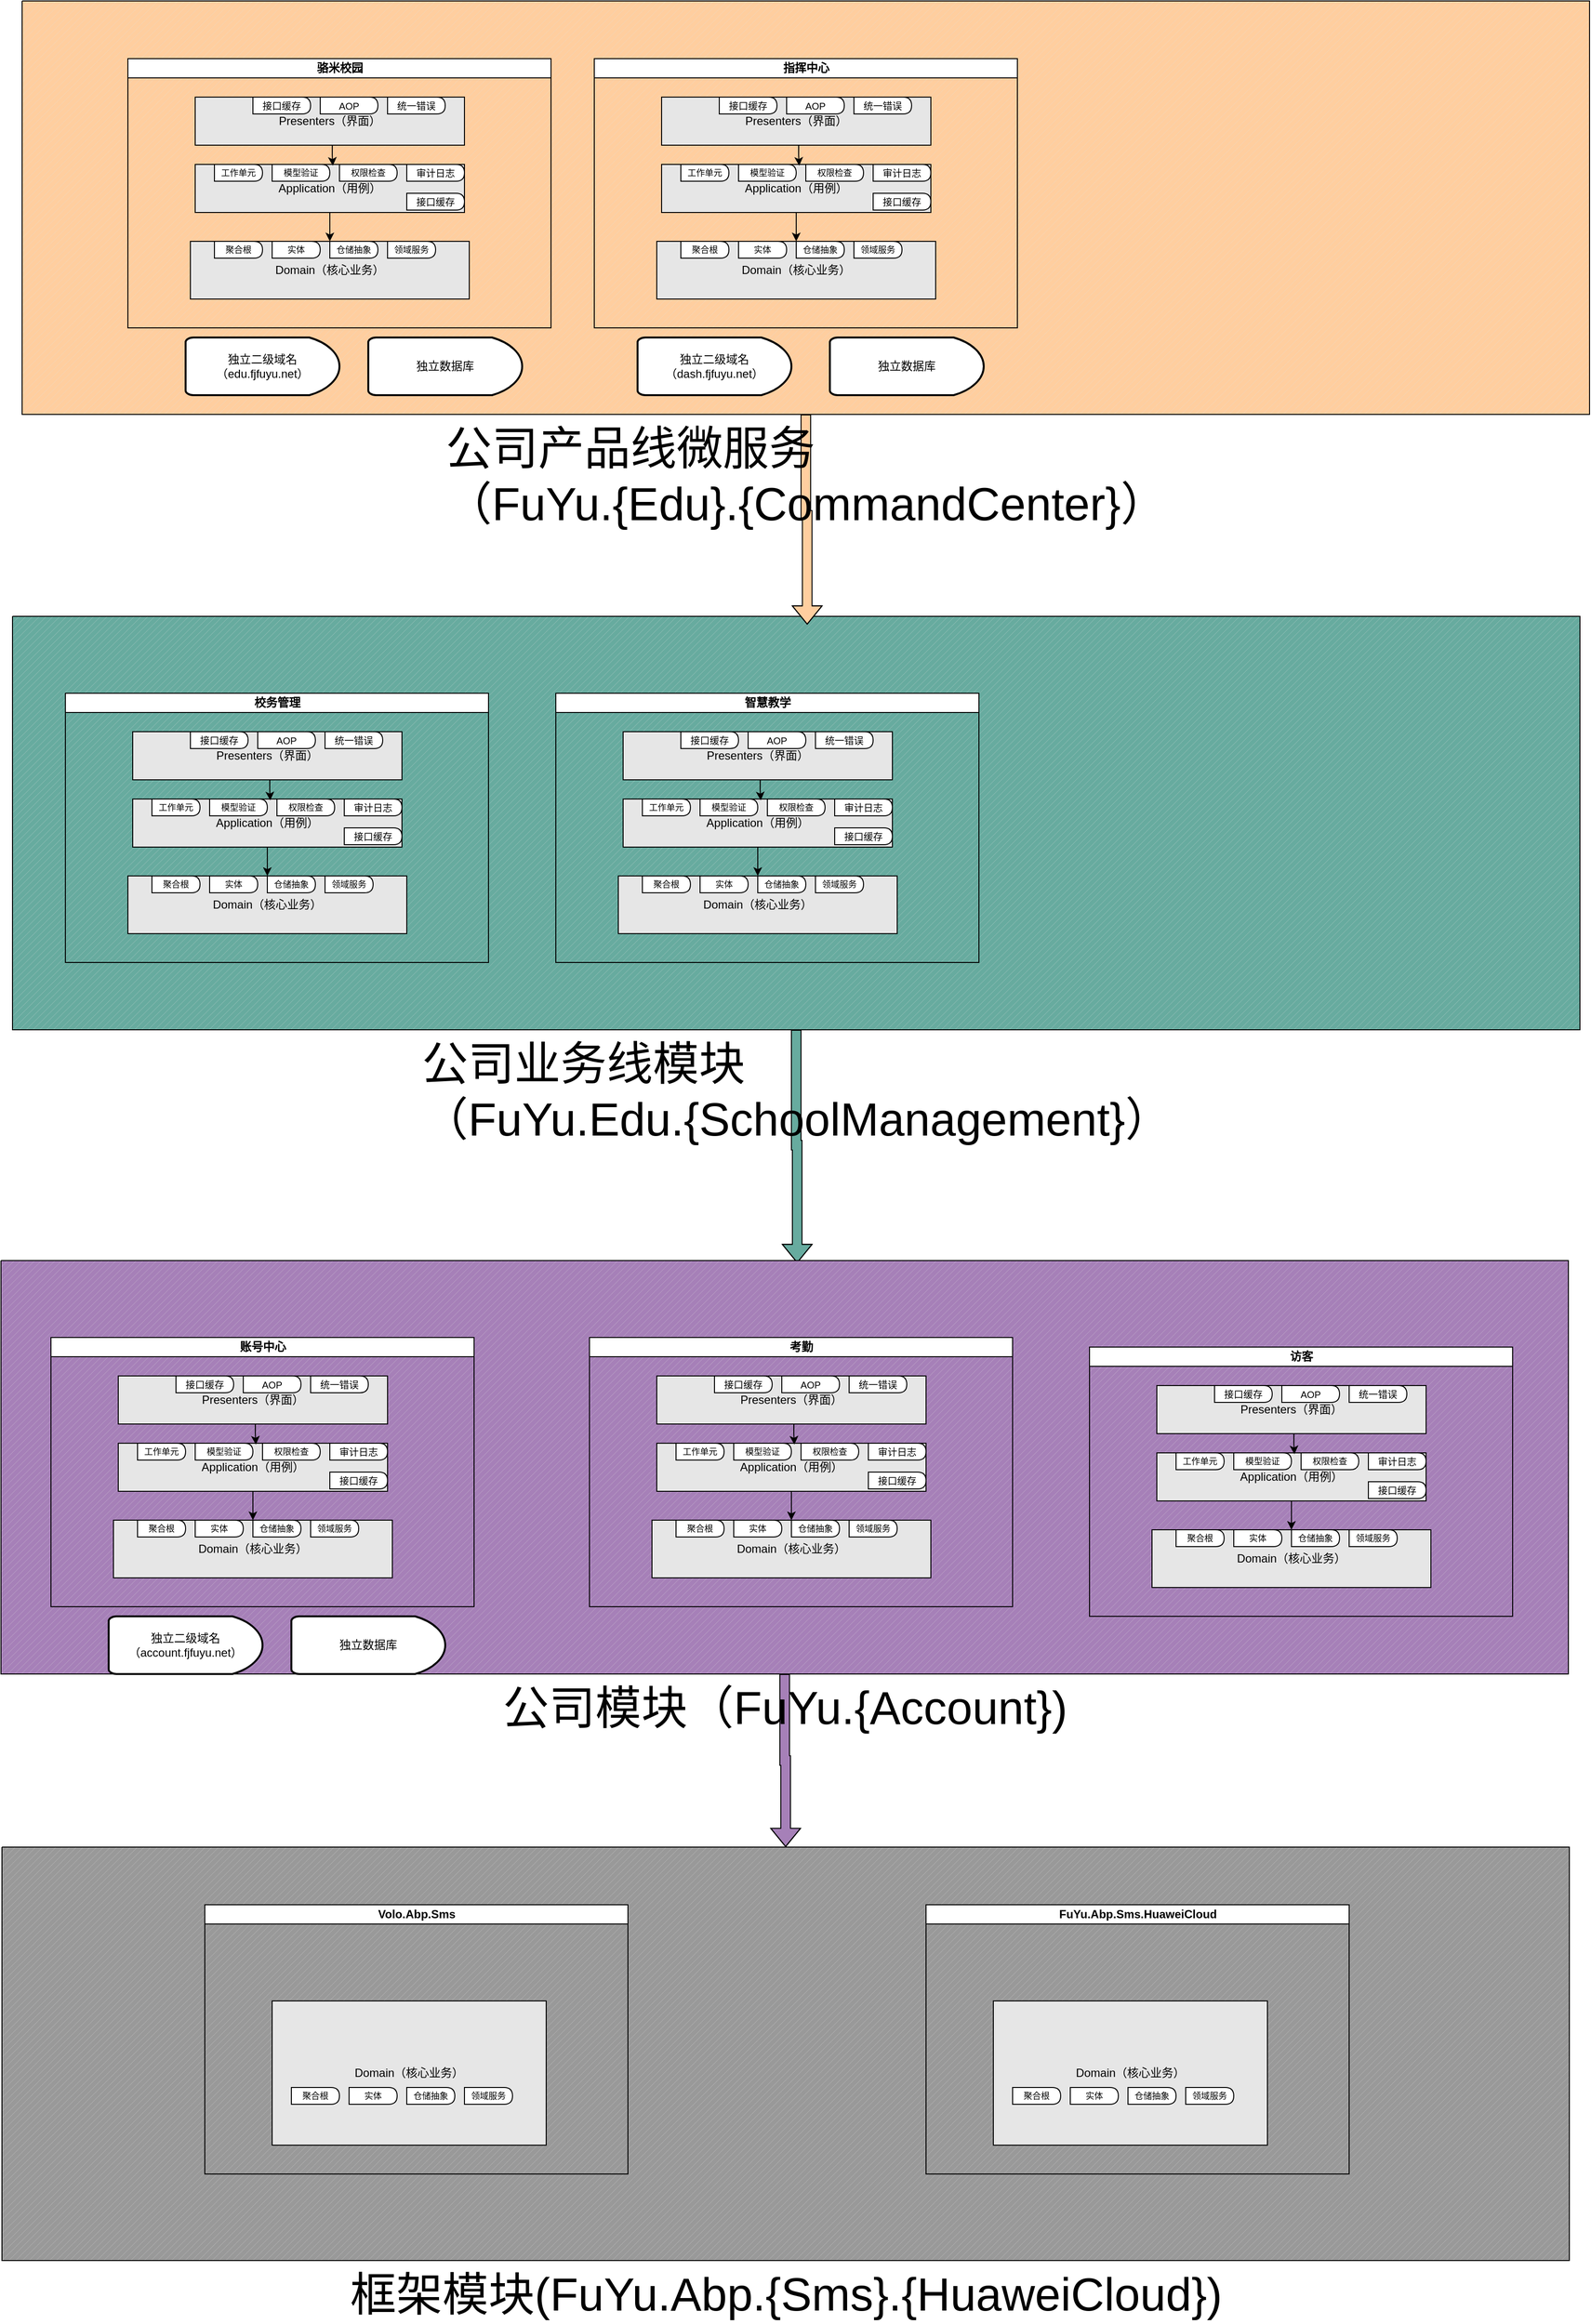 <mxfile version="14.1.8" type="github">
  <diagram id="BtsXeyVJJ4-kWYxq3Xoa" name="Page-1">
    <mxGraphModel dx="2483" dy="1015" grid="1" gridSize="10" guides="1" tooltips="1" connect="1" arrows="1" fold="1" page="1" pageScale="1" pageWidth="12000" pageHeight="16000" math="0" shadow="0">
      <root>
        <mxCell id="0" />
        <mxCell id="1" parent="0" />
        <mxCell id="oRWARCPo0QpvzxCij0XQ-233" style="edgeStyle=orthogonalEdgeStyle;shape=flexArrow;rounded=0;orthogonalLoop=1;jettySize=auto;html=1;exitX=0.5;exitY=1;exitDx=0;exitDy=0;exitPerimeter=0;fillColor=#67AB9F;entryX=0.508;entryY=0.006;entryDx=0;entryDy=0;entryPerimeter=0;" edge="1" parent="1" source="oRWARCPo0QpvzxCij0XQ-127" target="oRWARCPo0QpvzxCij0XQ-126">
          <mxGeometry relative="1" as="geometry">
            <mxPoint x="1645" y="1540" as="targetPoint" />
          </mxGeometry>
        </mxCell>
        <mxCell id="oRWARCPo0QpvzxCij0XQ-127" value="&lt;div style=&quot;text-align: left&quot;&gt;&lt;span style=&quot;font-size: 48px&quot;&gt;公司业务线模块&lt;/span&gt;&lt;/div&gt;&lt;font style=&quot;font-size: 48px&quot;&gt;（FuYu.Edu.{SchoolManagement}）&lt;br&gt;&lt;/font&gt;" style="verticalLabelPosition=bottom;verticalAlign=top;html=1;shape=mxgraph.basic.patternFillRect;fillStyle=diag;step=5;fillStrokeWidth=0.2;fillStrokeColor=#dddddd;fillColor=#67AB9F;align=center;" vertex="1" parent="1">
          <mxGeometry x="830" y="880" width="1630" height="430" as="geometry" />
        </mxCell>
        <mxCell id="oRWARCPo0QpvzxCij0XQ-234" style="edgeStyle=orthogonalEdgeStyle;shape=flexArrow;rounded=0;orthogonalLoop=1;jettySize=auto;html=1;exitX=0.5;exitY=1;exitDx=0;exitDy=0;exitPerimeter=0;entryX=0.5;entryY=0;entryDx=0;entryDy=0;entryPerimeter=0;fillColor=#A680B8;" edge="1" parent="1" source="oRWARCPo0QpvzxCij0XQ-126" target="oRWARCPo0QpvzxCij0XQ-125">
          <mxGeometry relative="1" as="geometry" />
        </mxCell>
        <mxCell id="oRWARCPo0QpvzxCij0XQ-126" value="&lt;font style=&quot;font-size: 48px&quot;&gt;公司模块（FuYu.{Account})&lt;/font&gt;" style="verticalLabelPosition=bottom;verticalAlign=top;html=1;shape=mxgraph.basic.patternFillRect;fillStyle=diag;step=5;fillStrokeWidth=0.2;fillStrokeColor=#dddddd;fillColor=#A680B8;" vertex="1" parent="1">
          <mxGeometry x="818" y="1550" width="1630" height="430" as="geometry" />
        </mxCell>
        <mxCell id="oRWARCPo0QpvzxCij0XQ-125" value="&lt;font style=&quot;font-size: 48px&quot;&gt;框架模块(FuYu.Abp.{Sms}.{HuaweiCloud})&lt;/font&gt;" style="verticalLabelPosition=bottom;verticalAlign=top;html=1;shape=mxgraph.basic.patternFillRect;fillStyle=diag;step=5;fillStrokeWidth=0.2;fillStrokeColor=#dddddd;fillColor=#999999;" vertex="1" parent="1">
          <mxGeometry x="819" y="2160" width="1630" height="430" as="geometry" />
        </mxCell>
        <mxCell id="oRWARCPo0QpvzxCij0XQ-1" value="账号中心" style="swimlane;html=1;startSize=20;horizontal=1;containerType=tree;newEdgeStyle={&quot;edgeStyle&quot;:&quot;elbowEdgeStyle&quot;,&quot;startArrow&quot;:&quot;none&quot;,&quot;endArrow&quot;:&quot;none&quot;};" vertex="1" parent="1">
          <mxGeometry x="870" y="1630" width="440" height="280" as="geometry" />
        </mxCell>
        <UserObject label="Domain（核心业务）" treeRoot="1" id="oRWARCPo0QpvzxCij0XQ-4">
          <mxCell style="whiteSpace=wrap;html=1;align=center;treeFolding=1;treeMoving=1;newEdgeStyle={&quot;edgeStyle&quot;:&quot;elbowEdgeStyle&quot;,&quot;startArrow&quot;:&quot;none&quot;,&quot;endArrow&quot;:&quot;none&quot;};fillColor=#E6E6E6;" vertex="1" parent="oRWARCPo0QpvzxCij0XQ-1">
            <mxGeometry x="65" y="190" width="290" height="60" as="geometry" />
          </mxCell>
        </UserObject>
        <mxCell id="oRWARCPo0QpvzxCij0XQ-9" style="edgeStyle=orthogonalEdgeStyle;rounded=0;orthogonalLoop=1;jettySize=auto;html=1;exitX=0.5;exitY=1;exitDx=0;exitDy=0;" edge="1" parent="oRWARCPo0QpvzxCij0XQ-1" source="oRWARCPo0QpvzxCij0XQ-5" target="oRWARCPo0QpvzxCij0XQ-4">
          <mxGeometry relative="1" as="geometry" />
        </mxCell>
        <mxCell id="oRWARCPo0QpvzxCij0XQ-5" value="Application（用例）" style="whiteSpace=wrap;html=1;align=center;verticalAlign=middle;treeFolding=1;treeMoving=1;newEdgeStyle={&quot;edgeStyle&quot;:&quot;elbowEdgeStyle&quot;,&quot;startArrow&quot;:&quot;none&quot;,&quot;endArrow&quot;:&quot;none&quot;};fillColor=#E6E6E6;" vertex="1" parent="oRWARCPo0QpvzxCij0XQ-1">
          <mxGeometry x="70" y="110" width="280" height="50" as="geometry" />
        </mxCell>
        <UserObject label="Presenters" treeRoot="1" id="oRWARCPo0QpvzxCij0XQ-10">
          <mxCell style="whiteSpace=wrap;html=1;align=center;treeFolding=1;treeMoving=1;newEdgeStyle={&quot;edgeStyle&quot;:&quot;elbowEdgeStyle&quot;,&quot;startArrow&quot;:&quot;none&quot;,&quot;endArrow&quot;:&quot;none&quot;};" vertex="1" parent="oRWARCPo0QpvzxCij0XQ-1">
            <mxGeometry x="75" y="40" width="275" height="40" as="geometry" />
          </mxCell>
        </UserObject>
        <mxCell id="oRWARCPo0QpvzxCij0XQ-15" style="edgeStyle=orthogonalEdgeStyle;rounded=0;orthogonalLoop=1;jettySize=auto;html=1;entryX=0.511;entryY=0.028;entryDx=0;entryDy=0;entryPerimeter=0;" edge="1" parent="oRWARCPo0QpvzxCij0XQ-1" source="oRWARCPo0QpvzxCij0XQ-10" target="oRWARCPo0QpvzxCij0XQ-5">
          <mxGeometry relative="1" as="geometry">
            <mxPoint x="212.5" y="80" as="targetPoint" />
          </mxGeometry>
        </mxCell>
        <mxCell id="oRWARCPo0QpvzxCij0XQ-16" style="edgeStyle=orthogonalEdgeStyle;rounded=0;orthogonalLoop=1;jettySize=auto;html=1;entryX=0.511;entryY=0.028;entryDx=0;entryDy=0;entryPerimeter=0;" edge="1" target="oRWARCPo0QpvzxCij0XQ-17" source="oRWARCPo0QpvzxCij0XQ-10" parent="oRWARCPo0QpvzxCij0XQ-1">
          <mxGeometry relative="1" as="geometry">
            <mxPoint x="212.5" y="80" as="targetPoint" />
            <mxPoint x="522.5" y="220" as="sourcePoint" />
          </mxGeometry>
        </mxCell>
        <mxCell id="oRWARCPo0QpvzxCij0XQ-17" value="Presenters（界面）" style="whiteSpace=wrap;html=1;align=center;verticalAlign=middle;treeFolding=1;treeMoving=1;newEdgeStyle={&quot;edgeStyle&quot;:&quot;elbowEdgeStyle&quot;,&quot;startArrow&quot;:&quot;none&quot;,&quot;endArrow&quot;:&quot;none&quot;};fillColor=#E6E6E6;" vertex="1" parent="oRWARCPo0QpvzxCij0XQ-1">
          <mxGeometry x="70" y="40" width="280" height="50" as="geometry" />
        </mxCell>
        <mxCell id="oRWARCPo0QpvzxCij0XQ-21" value="&lt;font style=&quot;font-size: 9px&quot;&gt;工作单元&lt;/font&gt;" style="shape=delay;whiteSpace=wrap;html=1;fontSize=6;" vertex="1" parent="oRWARCPo0QpvzxCij0XQ-1">
          <mxGeometry x="90" y="110" width="50" height="17.5" as="geometry" />
        </mxCell>
        <mxCell id="oRWARCPo0QpvzxCij0XQ-22" value="&lt;font style=&quot;font-size: 9px&quot;&gt;模型验证&lt;/font&gt;" style="shape=delay;whiteSpace=wrap;html=1;fontSize=6;" vertex="1" parent="oRWARCPo0QpvzxCij0XQ-1">
          <mxGeometry x="150" y="110" width="60" height="17.5" as="geometry" />
        </mxCell>
        <mxCell id="oRWARCPo0QpvzxCij0XQ-23" value="&lt;font style=&quot;font-size: 9px&quot;&gt;权限检查&lt;/font&gt;" style="shape=delay;whiteSpace=wrap;html=1;fontSize=6;" vertex="1" parent="oRWARCPo0QpvzxCij0XQ-1">
          <mxGeometry x="220" y="110" width="60" height="17.5" as="geometry" />
        </mxCell>
        <mxCell id="oRWARCPo0QpvzxCij0XQ-24" value="&lt;font size=&quot;1&quot;&gt;审计日志&lt;/font&gt;" style="shape=delay;whiteSpace=wrap;html=1;fontSize=6;" vertex="1" parent="oRWARCPo0QpvzxCij0XQ-1">
          <mxGeometry x="290" y="110" width="60" height="17.5" as="geometry" />
        </mxCell>
        <mxCell id="oRWARCPo0QpvzxCij0XQ-25" value="&lt;font size=&quot;1&quot;&gt;接口缓存&lt;/font&gt;" style="shape=delay;whiteSpace=wrap;html=1;fontSize=6;" vertex="1" parent="oRWARCPo0QpvzxCij0XQ-1">
          <mxGeometry x="290" y="140" width="60" height="17.5" as="geometry" />
        </mxCell>
        <mxCell id="oRWARCPo0QpvzxCij0XQ-27" value="&lt;font size=&quot;1&quot;&gt;接口缓存&lt;/font&gt;" style="shape=delay;whiteSpace=wrap;html=1;fontSize=6;" vertex="1" parent="oRWARCPo0QpvzxCij0XQ-1">
          <mxGeometry x="130" y="40" width="60" height="17.5" as="geometry" />
        </mxCell>
        <mxCell id="oRWARCPo0QpvzxCij0XQ-28" value="&lt;font style=&quot;font-size: 9px&quot;&gt;聚合根&lt;/font&gt;" style="shape=delay;whiteSpace=wrap;html=1;fontSize=6;" vertex="1" parent="oRWARCPo0QpvzxCij0XQ-1">
          <mxGeometry x="90" y="190" width="50" height="17.5" as="geometry" />
        </mxCell>
        <mxCell id="oRWARCPo0QpvzxCij0XQ-29" value="&lt;font style=&quot;font-size: 9px&quot;&gt;实体&lt;/font&gt;" style="shape=delay;whiteSpace=wrap;html=1;fontSize=6;" vertex="1" parent="oRWARCPo0QpvzxCij0XQ-1">
          <mxGeometry x="150" y="190" width="50" height="17.5" as="geometry" />
        </mxCell>
        <mxCell id="oRWARCPo0QpvzxCij0XQ-30" value="&lt;font style=&quot;font-size: 9px&quot;&gt;仓储抽象&lt;/font&gt;" style="shape=delay;whiteSpace=wrap;html=1;fontSize=6;" vertex="1" parent="oRWARCPo0QpvzxCij0XQ-1">
          <mxGeometry x="210" y="190" width="50" height="17.5" as="geometry" />
        </mxCell>
        <mxCell id="oRWARCPo0QpvzxCij0XQ-32" value="&lt;font size=&quot;1&quot;&gt;AOP&lt;/font&gt;" style="shape=delay;whiteSpace=wrap;html=1;fontSize=6;" vertex="1" parent="oRWARCPo0QpvzxCij0XQ-1">
          <mxGeometry x="200" y="40" width="60" height="17.5" as="geometry" />
        </mxCell>
        <mxCell id="oRWARCPo0QpvzxCij0XQ-33" value="&lt;font size=&quot;1&quot;&gt;统一错误&lt;/font&gt;" style="shape=delay;whiteSpace=wrap;html=1;fontSize=6;" vertex="1" parent="oRWARCPo0QpvzxCij0XQ-1">
          <mxGeometry x="270" y="40" width="60" height="17.5" as="geometry" />
        </mxCell>
        <mxCell id="oRWARCPo0QpvzxCij0XQ-34" value="&lt;font style=&quot;font-size: 9px&quot;&gt;领域服务&lt;/font&gt;" style="shape=delay;whiteSpace=wrap;html=1;fontSize=6;" vertex="1" parent="oRWARCPo0QpvzxCij0XQ-1">
          <mxGeometry x="270" y="190" width="50" height="17.5" as="geometry" />
        </mxCell>
        <mxCell id="oRWARCPo0QpvzxCij0XQ-35" value="校务管理" style="swimlane;html=1;startSize=20;horizontal=1;containerType=tree;newEdgeStyle={&quot;edgeStyle&quot;:&quot;elbowEdgeStyle&quot;,&quot;startArrow&quot;:&quot;none&quot;,&quot;endArrow&quot;:&quot;none&quot;};" vertex="1" parent="1">
          <mxGeometry x="885" y="960" width="440" height="280" as="geometry" />
        </mxCell>
        <UserObject label="Domain（核心业务）" treeRoot="1" id="oRWARCPo0QpvzxCij0XQ-36">
          <mxCell style="whiteSpace=wrap;html=1;align=center;treeFolding=1;treeMoving=1;newEdgeStyle={&quot;edgeStyle&quot;:&quot;elbowEdgeStyle&quot;,&quot;startArrow&quot;:&quot;none&quot;,&quot;endArrow&quot;:&quot;none&quot;};fillColor=#E6E6E6;" vertex="1" parent="oRWARCPo0QpvzxCij0XQ-35">
            <mxGeometry x="65" y="190" width="290" height="60" as="geometry" />
          </mxCell>
        </UserObject>
        <mxCell id="oRWARCPo0QpvzxCij0XQ-37" style="edgeStyle=orthogonalEdgeStyle;rounded=0;orthogonalLoop=1;jettySize=auto;html=1;exitX=0.5;exitY=1;exitDx=0;exitDy=0;" edge="1" parent="oRWARCPo0QpvzxCij0XQ-35" source="oRWARCPo0QpvzxCij0XQ-38" target="oRWARCPo0QpvzxCij0XQ-36">
          <mxGeometry relative="1" as="geometry" />
        </mxCell>
        <mxCell id="oRWARCPo0QpvzxCij0XQ-38" value="Application（用例）" style="whiteSpace=wrap;html=1;align=center;verticalAlign=middle;treeFolding=1;treeMoving=1;newEdgeStyle={&quot;edgeStyle&quot;:&quot;elbowEdgeStyle&quot;,&quot;startArrow&quot;:&quot;none&quot;,&quot;endArrow&quot;:&quot;none&quot;};fillColor=#E6E6E6;" vertex="1" parent="oRWARCPo0QpvzxCij0XQ-35">
          <mxGeometry x="70" y="110" width="280" height="50" as="geometry" />
        </mxCell>
        <UserObject label="Presenters" treeRoot="1" id="oRWARCPo0QpvzxCij0XQ-39">
          <mxCell style="whiteSpace=wrap;html=1;align=center;treeFolding=1;treeMoving=1;newEdgeStyle={&quot;edgeStyle&quot;:&quot;elbowEdgeStyle&quot;,&quot;startArrow&quot;:&quot;none&quot;,&quot;endArrow&quot;:&quot;none&quot;};" vertex="1" parent="oRWARCPo0QpvzxCij0XQ-35">
            <mxGeometry x="75" y="40" width="275" height="40" as="geometry" />
          </mxCell>
        </UserObject>
        <mxCell id="oRWARCPo0QpvzxCij0XQ-40" style="edgeStyle=orthogonalEdgeStyle;rounded=0;orthogonalLoop=1;jettySize=auto;html=1;entryX=0.511;entryY=0.028;entryDx=0;entryDy=0;entryPerimeter=0;" edge="1" parent="oRWARCPo0QpvzxCij0XQ-35" source="oRWARCPo0QpvzxCij0XQ-39" target="oRWARCPo0QpvzxCij0XQ-38">
          <mxGeometry relative="1" as="geometry">
            <mxPoint x="212.5" y="80" as="targetPoint" />
          </mxGeometry>
        </mxCell>
        <mxCell id="oRWARCPo0QpvzxCij0XQ-41" style="edgeStyle=orthogonalEdgeStyle;rounded=0;orthogonalLoop=1;jettySize=auto;html=1;entryX=0.511;entryY=0.028;entryDx=0;entryDy=0;entryPerimeter=0;" edge="1" parent="oRWARCPo0QpvzxCij0XQ-35" source="oRWARCPo0QpvzxCij0XQ-39" target="oRWARCPo0QpvzxCij0XQ-42">
          <mxGeometry relative="1" as="geometry">
            <mxPoint x="212.5" y="80" as="targetPoint" />
            <mxPoint x="522.5" y="220" as="sourcePoint" />
          </mxGeometry>
        </mxCell>
        <mxCell id="oRWARCPo0QpvzxCij0XQ-42" value="Presenters（界面）" style="whiteSpace=wrap;html=1;align=center;verticalAlign=middle;treeFolding=1;treeMoving=1;newEdgeStyle={&quot;edgeStyle&quot;:&quot;elbowEdgeStyle&quot;,&quot;startArrow&quot;:&quot;none&quot;,&quot;endArrow&quot;:&quot;none&quot;};fillColor=#E6E6E6;" vertex="1" parent="oRWARCPo0QpvzxCij0XQ-35">
          <mxGeometry x="70" y="40" width="280" height="50" as="geometry" />
        </mxCell>
        <mxCell id="oRWARCPo0QpvzxCij0XQ-43" value="&lt;font style=&quot;font-size: 9px&quot;&gt;工作单元&lt;/font&gt;" style="shape=delay;whiteSpace=wrap;html=1;fontSize=6;" vertex="1" parent="oRWARCPo0QpvzxCij0XQ-35">
          <mxGeometry x="90" y="110" width="50" height="17.5" as="geometry" />
        </mxCell>
        <mxCell id="oRWARCPo0QpvzxCij0XQ-44" value="&lt;font style=&quot;font-size: 9px&quot;&gt;模型验证&lt;/font&gt;" style="shape=delay;whiteSpace=wrap;html=1;fontSize=6;" vertex="1" parent="oRWARCPo0QpvzxCij0XQ-35">
          <mxGeometry x="150" y="110" width="60" height="17.5" as="geometry" />
        </mxCell>
        <mxCell id="oRWARCPo0QpvzxCij0XQ-45" value="&lt;font style=&quot;font-size: 9px&quot;&gt;权限检查&lt;/font&gt;" style="shape=delay;whiteSpace=wrap;html=1;fontSize=6;" vertex="1" parent="oRWARCPo0QpvzxCij0XQ-35">
          <mxGeometry x="220" y="110" width="60" height="17.5" as="geometry" />
        </mxCell>
        <mxCell id="oRWARCPo0QpvzxCij0XQ-46" value="&lt;font size=&quot;1&quot;&gt;审计日志&lt;/font&gt;" style="shape=delay;whiteSpace=wrap;html=1;fontSize=6;" vertex="1" parent="oRWARCPo0QpvzxCij0XQ-35">
          <mxGeometry x="290" y="110" width="60" height="17.5" as="geometry" />
        </mxCell>
        <mxCell id="oRWARCPo0QpvzxCij0XQ-47" value="&lt;font size=&quot;1&quot;&gt;接口缓存&lt;/font&gt;" style="shape=delay;whiteSpace=wrap;html=1;fontSize=6;" vertex="1" parent="oRWARCPo0QpvzxCij0XQ-35">
          <mxGeometry x="290" y="140" width="60" height="17.5" as="geometry" />
        </mxCell>
        <mxCell id="oRWARCPo0QpvzxCij0XQ-48" value="&lt;font size=&quot;1&quot;&gt;接口缓存&lt;/font&gt;" style="shape=delay;whiteSpace=wrap;html=1;fontSize=6;" vertex="1" parent="oRWARCPo0QpvzxCij0XQ-35">
          <mxGeometry x="130" y="40" width="60" height="17.5" as="geometry" />
        </mxCell>
        <mxCell id="oRWARCPo0QpvzxCij0XQ-49" value="&lt;font style=&quot;font-size: 9px&quot;&gt;聚合根&lt;/font&gt;" style="shape=delay;whiteSpace=wrap;html=1;fontSize=6;" vertex="1" parent="oRWARCPo0QpvzxCij0XQ-35">
          <mxGeometry x="90" y="190" width="50" height="17.5" as="geometry" />
        </mxCell>
        <mxCell id="oRWARCPo0QpvzxCij0XQ-50" value="&lt;font style=&quot;font-size: 9px&quot;&gt;实体&lt;/font&gt;" style="shape=delay;whiteSpace=wrap;html=1;fontSize=6;" vertex="1" parent="oRWARCPo0QpvzxCij0XQ-35">
          <mxGeometry x="150" y="190" width="50" height="17.5" as="geometry" />
        </mxCell>
        <mxCell id="oRWARCPo0QpvzxCij0XQ-51" value="&lt;font style=&quot;font-size: 9px&quot;&gt;仓储抽象&lt;/font&gt;" style="shape=delay;whiteSpace=wrap;html=1;fontSize=6;" vertex="1" parent="oRWARCPo0QpvzxCij0XQ-35">
          <mxGeometry x="210" y="190" width="50" height="17.5" as="geometry" />
        </mxCell>
        <mxCell id="oRWARCPo0QpvzxCij0XQ-52" value="&lt;font size=&quot;1&quot;&gt;AOP&lt;/font&gt;" style="shape=delay;whiteSpace=wrap;html=1;fontSize=6;" vertex="1" parent="oRWARCPo0QpvzxCij0XQ-35">
          <mxGeometry x="200" y="40" width="60" height="17.5" as="geometry" />
        </mxCell>
        <mxCell id="oRWARCPo0QpvzxCij0XQ-53" value="&lt;font size=&quot;1&quot;&gt;统一错误&lt;/font&gt;" style="shape=delay;whiteSpace=wrap;html=1;fontSize=6;" vertex="1" parent="oRWARCPo0QpvzxCij0XQ-35">
          <mxGeometry x="270" y="40" width="60" height="17.5" as="geometry" />
        </mxCell>
        <mxCell id="oRWARCPo0QpvzxCij0XQ-54" value="&lt;font style=&quot;font-size: 9px&quot;&gt;领域服务&lt;/font&gt;" style="shape=delay;whiteSpace=wrap;html=1;fontSize=6;" vertex="1" parent="oRWARCPo0QpvzxCij0XQ-35">
          <mxGeometry x="270" y="190" width="50" height="17.5" as="geometry" />
        </mxCell>
        <mxCell id="oRWARCPo0QpvzxCij0XQ-56" value="Volo.Abp.Sms" style="swimlane;html=1;startSize=20;horizontal=1;containerType=tree;newEdgeStyle={&quot;edgeStyle&quot;:&quot;elbowEdgeStyle&quot;,&quot;startArrow&quot;:&quot;none&quot;,&quot;endArrow&quot;:&quot;none&quot;};" vertex="1" parent="1">
          <mxGeometry x="1030" y="2220" width="440" height="280" as="geometry" />
        </mxCell>
        <UserObject label="Domain（核心业务）" treeRoot="1" id="oRWARCPo0QpvzxCij0XQ-57">
          <mxCell style="whiteSpace=wrap;html=1;align=center;treeFolding=1;treeMoving=1;newEdgeStyle={&quot;edgeStyle&quot;:&quot;elbowEdgeStyle&quot;,&quot;startArrow&quot;:&quot;none&quot;,&quot;endArrow&quot;:&quot;none&quot;};fillColor=#E6E6E6;" vertex="1" parent="oRWARCPo0QpvzxCij0XQ-56">
            <mxGeometry x="70" y="100" width="285" height="150" as="geometry" />
          </mxCell>
        </UserObject>
        <mxCell id="oRWARCPo0QpvzxCij0XQ-70" value="&lt;font style=&quot;font-size: 9px&quot;&gt;聚合根&lt;/font&gt;" style="shape=delay;whiteSpace=wrap;html=1;fontSize=6;" vertex="1" parent="oRWARCPo0QpvzxCij0XQ-56">
          <mxGeometry x="90" y="190" width="50" height="17.5" as="geometry" />
        </mxCell>
        <mxCell id="oRWARCPo0QpvzxCij0XQ-71" value="&lt;font style=&quot;font-size: 9px&quot;&gt;实体&lt;/font&gt;" style="shape=delay;whiteSpace=wrap;html=1;fontSize=6;" vertex="1" parent="oRWARCPo0QpvzxCij0XQ-56">
          <mxGeometry x="150" y="190" width="50" height="17.5" as="geometry" />
        </mxCell>
        <mxCell id="oRWARCPo0QpvzxCij0XQ-72" value="&lt;font style=&quot;font-size: 9px&quot;&gt;仓储抽象&lt;/font&gt;" style="shape=delay;whiteSpace=wrap;html=1;fontSize=6;" vertex="1" parent="oRWARCPo0QpvzxCij0XQ-56">
          <mxGeometry x="210" y="190" width="50" height="17.5" as="geometry" />
        </mxCell>
        <mxCell id="oRWARCPo0QpvzxCij0XQ-75" value="&lt;font style=&quot;font-size: 9px&quot;&gt;领域服务&lt;/font&gt;" style="shape=delay;whiteSpace=wrap;html=1;fontSize=6;" vertex="1" parent="oRWARCPo0QpvzxCij0XQ-56">
          <mxGeometry x="270" y="190" width="50" height="17.5" as="geometry" />
        </mxCell>
        <mxCell id="oRWARCPo0QpvzxCij0XQ-114" value="FuYu.Abp.Sms.HuaweiCloud" style="swimlane;html=1;startSize=20;horizontal=1;containerType=tree;newEdgeStyle={&quot;edgeStyle&quot;:&quot;elbowEdgeStyle&quot;,&quot;startArrow&quot;:&quot;none&quot;,&quot;endArrow&quot;:&quot;none&quot;};" vertex="1" parent="1">
          <mxGeometry x="1780" y="2220" width="440" height="280" as="geometry" />
        </mxCell>
        <UserObject label="Domain（核心业务）" treeRoot="1" id="oRWARCPo0QpvzxCij0XQ-115">
          <mxCell style="whiteSpace=wrap;html=1;align=center;treeFolding=1;treeMoving=1;newEdgeStyle={&quot;edgeStyle&quot;:&quot;elbowEdgeStyle&quot;,&quot;startArrow&quot;:&quot;none&quot;,&quot;endArrow&quot;:&quot;none&quot;};fillColor=#E6E6E6;" vertex="1" parent="oRWARCPo0QpvzxCij0XQ-114">
            <mxGeometry x="70" y="100" width="285" height="150" as="geometry" />
          </mxCell>
        </UserObject>
        <mxCell id="oRWARCPo0QpvzxCij0XQ-116" value="&lt;font style=&quot;font-size: 9px&quot;&gt;聚合根&lt;/font&gt;" style="shape=delay;whiteSpace=wrap;html=1;fontSize=6;" vertex="1" parent="oRWARCPo0QpvzxCij0XQ-114">
          <mxGeometry x="90" y="190" width="50" height="17.5" as="geometry" />
        </mxCell>
        <mxCell id="oRWARCPo0QpvzxCij0XQ-117" value="&lt;font style=&quot;font-size: 9px&quot;&gt;实体&lt;/font&gt;" style="shape=delay;whiteSpace=wrap;html=1;fontSize=6;" vertex="1" parent="oRWARCPo0QpvzxCij0XQ-114">
          <mxGeometry x="150" y="190" width="50" height="17.5" as="geometry" />
        </mxCell>
        <mxCell id="oRWARCPo0QpvzxCij0XQ-118" value="&lt;font style=&quot;font-size: 9px&quot;&gt;仓储抽象&lt;/font&gt;" style="shape=delay;whiteSpace=wrap;html=1;fontSize=6;" vertex="1" parent="oRWARCPo0QpvzxCij0XQ-114">
          <mxGeometry x="210" y="190" width="50" height="17.5" as="geometry" />
        </mxCell>
        <mxCell id="oRWARCPo0QpvzxCij0XQ-119" value="&lt;font style=&quot;font-size: 9px&quot;&gt;领域服务&lt;/font&gt;" style="shape=delay;whiteSpace=wrap;html=1;fontSize=6;" vertex="1" parent="oRWARCPo0QpvzxCij0XQ-114">
          <mxGeometry x="270" y="190" width="50" height="17.5" as="geometry" />
        </mxCell>
        <mxCell id="oRWARCPo0QpvzxCij0XQ-131" value="智慧教学" style="swimlane;html=1;startSize=20;horizontal=1;containerType=tree;newEdgeStyle={&quot;edgeStyle&quot;:&quot;elbowEdgeStyle&quot;,&quot;startArrow&quot;:&quot;none&quot;,&quot;endArrow&quot;:&quot;none&quot;};" vertex="1" parent="1">
          <mxGeometry x="1395" y="960" width="440" height="280" as="geometry" />
        </mxCell>
        <UserObject label="Domain（核心业务）" treeRoot="1" id="oRWARCPo0QpvzxCij0XQ-132">
          <mxCell style="whiteSpace=wrap;html=1;align=center;treeFolding=1;treeMoving=1;newEdgeStyle={&quot;edgeStyle&quot;:&quot;elbowEdgeStyle&quot;,&quot;startArrow&quot;:&quot;none&quot;,&quot;endArrow&quot;:&quot;none&quot;};fillColor=#E6E6E6;" vertex="1" parent="oRWARCPo0QpvzxCij0XQ-131">
            <mxGeometry x="65" y="190" width="290" height="60" as="geometry" />
          </mxCell>
        </UserObject>
        <mxCell id="oRWARCPo0QpvzxCij0XQ-133" style="edgeStyle=orthogonalEdgeStyle;rounded=0;orthogonalLoop=1;jettySize=auto;html=1;exitX=0.5;exitY=1;exitDx=0;exitDy=0;" edge="1" parent="oRWARCPo0QpvzxCij0XQ-131" source="oRWARCPo0QpvzxCij0XQ-134" target="oRWARCPo0QpvzxCij0XQ-132">
          <mxGeometry relative="1" as="geometry" />
        </mxCell>
        <mxCell id="oRWARCPo0QpvzxCij0XQ-134" value="Application（用例）" style="whiteSpace=wrap;html=1;align=center;verticalAlign=middle;treeFolding=1;treeMoving=1;newEdgeStyle={&quot;edgeStyle&quot;:&quot;elbowEdgeStyle&quot;,&quot;startArrow&quot;:&quot;none&quot;,&quot;endArrow&quot;:&quot;none&quot;};fillColor=#E6E6E6;" vertex="1" parent="oRWARCPo0QpvzxCij0XQ-131">
          <mxGeometry x="70" y="110" width="280" height="50" as="geometry" />
        </mxCell>
        <UserObject label="Presenters" treeRoot="1" id="oRWARCPo0QpvzxCij0XQ-135">
          <mxCell style="whiteSpace=wrap;html=1;align=center;treeFolding=1;treeMoving=1;newEdgeStyle={&quot;edgeStyle&quot;:&quot;elbowEdgeStyle&quot;,&quot;startArrow&quot;:&quot;none&quot;,&quot;endArrow&quot;:&quot;none&quot;};" vertex="1" parent="oRWARCPo0QpvzxCij0XQ-131">
            <mxGeometry x="75" y="40" width="275" height="40" as="geometry" />
          </mxCell>
        </UserObject>
        <mxCell id="oRWARCPo0QpvzxCij0XQ-136" style="edgeStyle=orthogonalEdgeStyle;rounded=0;orthogonalLoop=1;jettySize=auto;html=1;entryX=0.511;entryY=0.028;entryDx=0;entryDy=0;entryPerimeter=0;" edge="1" parent="oRWARCPo0QpvzxCij0XQ-131" source="oRWARCPo0QpvzxCij0XQ-135" target="oRWARCPo0QpvzxCij0XQ-134">
          <mxGeometry relative="1" as="geometry">
            <mxPoint x="212.5" y="80" as="targetPoint" />
          </mxGeometry>
        </mxCell>
        <mxCell id="oRWARCPo0QpvzxCij0XQ-137" style="edgeStyle=orthogonalEdgeStyle;rounded=0;orthogonalLoop=1;jettySize=auto;html=1;entryX=0.511;entryY=0.028;entryDx=0;entryDy=0;entryPerimeter=0;" edge="1" parent="oRWARCPo0QpvzxCij0XQ-131" source="oRWARCPo0QpvzxCij0XQ-135" target="oRWARCPo0QpvzxCij0XQ-138">
          <mxGeometry relative="1" as="geometry">
            <mxPoint x="212.5" y="80" as="targetPoint" />
            <mxPoint x="522.5" y="220" as="sourcePoint" />
          </mxGeometry>
        </mxCell>
        <mxCell id="oRWARCPo0QpvzxCij0XQ-138" value="Presenters（界面）" style="whiteSpace=wrap;html=1;align=center;verticalAlign=middle;treeFolding=1;treeMoving=1;newEdgeStyle={&quot;edgeStyle&quot;:&quot;elbowEdgeStyle&quot;,&quot;startArrow&quot;:&quot;none&quot;,&quot;endArrow&quot;:&quot;none&quot;};fillColor=#E6E6E6;" vertex="1" parent="oRWARCPo0QpvzxCij0XQ-131">
          <mxGeometry x="70" y="40" width="280" height="50" as="geometry" />
        </mxCell>
        <mxCell id="oRWARCPo0QpvzxCij0XQ-139" value="&lt;font style=&quot;font-size: 9px&quot;&gt;工作单元&lt;/font&gt;" style="shape=delay;whiteSpace=wrap;html=1;fontSize=6;" vertex="1" parent="oRWARCPo0QpvzxCij0XQ-131">
          <mxGeometry x="90" y="110" width="50" height="17.5" as="geometry" />
        </mxCell>
        <mxCell id="oRWARCPo0QpvzxCij0XQ-140" value="&lt;font style=&quot;font-size: 9px&quot;&gt;模型验证&lt;/font&gt;" style="shape=delay;whiteSpace=wrap;html=1;fontSize=6;" vertex="1" parent="oRWARCPo0QpvzxCij0XQ-131">
          <mxGeometry x="150" y="110" width="60" height="17.5" as="geometry" />
        </mxCell>
        <mxCell id="oRWARCPo0QpvzxCij0XQ-141" value="&lt;font style=&quot;font-size: 9px&quot;&gt;权限检查&lt;/font&gt;" style="shape=delay;whiteSpace=wrap;html=1;fontSize=6;" vertex="1" parent="oRWARCPo0QpvzxCij0XQ-131">
          <mxGeometry x="220" y="110" width="60" height="17.5" as="geometry" />
        </mxCell>
        <mxCell id="oRWARCPo0QpvzxCij0XQ-142" value="&lt;font size=&quot;1&quot;&gt;审计日志&lt;/font&gt;" style="shape=delay;whiteSpace=wrap;html=1;fontSize=6;" vertex="1" parent="oRWARCPo0QpvzxCij0XQ-131">
          <mxGeometry x="290" y="110" width="60" height="17.5" as="geometry" />
        </mxCell>
        <mxCell id="oRWARCPo0QpvzxCij0XQ-143" value="&lt;font size=&quot;1&quot;&gt;接口缓存&lt;/font&gt;" style="shape=delay;whiteSpace=wrap;html=1;fontSize=6;" vertex="1" parent="oRWARCPo0QpvzxCij0XQ-131">
          <mxGeometry x="290" y="140" width="60" height="17.5" as="geometry" />
        </mxCell>
        <mxCell id="oRWARCPo0QpvzxCij0XQ-144" value="&lt;font size=&quot;1&quot;&gt;接口缓存&lt;/font&gt;" style="shape=delay;whiteSpace=wrap;html=1;fontSize=6;" vertex="1" parent="oRWARCPo0QpvzxCij0XQ-131">
          <mxGeometry x="130" y="40" width="60" height="17.5" as="geometry" />
        </mxCell>
        <mxCell id="oRWARCPo0QpvzxCij0XQ-145" value="&lt;font style=&quot;font-size: 9px&quot;&gt;聚合根&lt;/font&gt;" style="shape=delay;whiteSpace=wrap;html=1;fontSize=6;" vertex="1" parent="oRWARCPo0QpvzxCij0XQ-131">
          <mxGeometry x="90" y="190" width="50" height="17.5" as="geometry" />
        </mxCell>
        <mxCell id="oRWARCPo0QpvzxCij0XQ-146" value="&lt;font style=&quot;font-size: 9px&quot;&gt;实体&lt;/font&gt;" style="shape=delay;whiteSpace=wrap;html=1;fontSize=6;" vertex="1" parent="oRWARCPo0QpvzxCij0XQ-131">
          <mxGeometry x="150" y="190" width="50" height="17.5" as="geometry" />
        </mxCell>
        <mxCell id="oRWARCPo0QpvzxCij0XQ-147" value="&lt;font style=&quot;font-size: 9px&quot;&gt;仓储抽象&lt;/font&gt;" style="shape=delay;whiteSpace=wrap;html=1;fontSize=6;" vertex="1" parent="oRWARCPo0QpvzxCij0XQ-131">
          <mxGeometry x="210" y="190" width="50" height="17.5" as="geometry" />
        </mxCell>
        <mxCell id="oRWARCPo0QpvzxCij0XQ-148" value="&lt;font size=&quot;1&quot;&gt;AOP&lt;/font&gt;" style="shape=delay;whiteSpace=wrap;html=1;fontSize=6;" vertex="1" parent="oRWARCPo0QpvzxCij0XQ-131">
          <mxGeometry x="200" y="40" width="60" height="17.5" as="geometry" />
        </mxCell>
        <mxCell id="oRWARCPo0QpvzxCij0XQ-149" value="&lt;font size=&quot;1&quot;&gt;统一错误&lt;/font&gt;" style="shape=delay;whiteSpace=wrap;html=1;fontSize=6;" vertex="1" parent="oRWARCPo0QpvzxCij0XQ-131">
          <mxGeometry x="270" y="40" width="60" height="17.5" as="geometry" />
        </mxCell>
        <mxCell id="oRWARCPo0QpvzxCij0XQ-150" value="&lt;font style=&quot;font-size: 9px&quot;&gt;领域服务&lt;/font&gt;" style="shape=delay;whiteSpace=wrap;html=1;fontSize=6;" vertex="1" parent="oRWARCPo0QpvzxCij0XQ-131">
          <mxGeometry x="270" y="190" width="50" height="17.5" as="geometry" />
        </mxCell>
        <mxCell id="oRWARCPo0QpvzxCij0XQ-232" style="edgeStyle=orthogonalEdgeStyle;rounded=0;orthogonalLoop=1;jettySize=auto;html=1;entryX=0.507;entryY=0.02;entryDx=0;entryDy=0;entryPerimeter=0;shape=flexArrow;fillColor=#FFCE9F;" edge="1" parent="1" source="oRWARCPo0QpvzxCij0XQ-151" target="oRWARCPo0QpvzxCij0XQ-127">
          <mxGeometry relative="1" as="geometry" />
        </mxCell>
        <mxCell id="oRWARCPo0QpvzxCij0XQ-151" value="&lt;div style=&quot;text-align: left&quot;&gt;&lt;span style=&quot;font-size: 48px&quot;&gt;公司产品线微服务&lt;/span&gt;&lt;/div&gt;&lt;font style=&quot;font-size: 48px&quot;&gt;（FuYu.{Edu}.{CommandCenter}）&lt;br&gt;&lt;/font&gt;" style="verticalLabelPosition=bottom;verticalAlign=top;html=1;shape=mxgraph.basic.patternFillRect;fillStyle=diag;step=5;fillStrokeWidth=0.2;fillStrokeColor=#dddddd;fillColor=#FFCE9F;align=center;" vertex="1" parent="1">
          <mxGeometry x="840" y="240" width="1630" height="430" as="geometry" />
        </mxCell>
        <mxCell id="oRWARCPo0QpvzxCij0XQ-152" value="考勤" style="swimlane;html=1;startSize=20;horizontal=1;containerType=tree;newEdgeStyle={&quot;edgeStyle&quot;:&quot;elbowEdgeStyle&quot;,&quot;startArrow&quot;:&quot;none&quot;,&quot;endArrow&quot;:&quot;none&quot;};" vertex="1" parent="1">
          <mxGeometry x="1430" y="1630" width="440" height="280" as="geometry" />
        </mxCell>
        <UserObject label="Domain（核心业务）" treeRoot="1" id="oRWARCPo0QpvzxCij0XQ-153">
          <mxCell style="whiteSpace=wrap;html=1;align=center;treeFolding=1;treeMoving=1;newEdgeStyle={&quot;edgeStyle&quot;:&quot;elbowEdgeStyle&quot;,&quot;startArrow&quot;:&quot;none&quot;,&quot;endArrow&quot;:&quot;none&quot;};fillColor=#E6E6E6;" vertex="1" parent="oRWARCPo0QpvzxCij0XQ-152">
            <mxGeometry x="65" y="190" width="290" height="60" as="geometry" />
          </mxCell>
        </UserObject>
        <mxCell id="oRWARCPo0QpvzxCij0XQ-154" style="edgeStyle=orthogonalEdgeStyle;rounded=0;orthogonalLoop=1;jettySize=auto;html=1;exitX=0.5;exitY=1;exitDx=0;exitDy=0;" edge="1" parent="oRWARCPo0QpvzxCij0XQ-152" source="oRWARCPo0QpvzxCij0XQ-155" target="oRWARCPo0QpvzxCij0XQ-153">
          <mxGeometry relative="1" as="geometry" />
        </mxCell>
        <mxCell id="oRWARCPo0QpvzxCij0XQ-155" value="Application（用例）" style="whiteSpace=wrap;html=1;align=center;verticalAlign=middle;treeFolding=1;treeMoving=1;newEdgeStyle={&quot;edgeStyle&quot;:&quot;elbowEdgeStyle&quot;,&quot;startArrow&quot;:&quot;none&quot;,&quot;endArrow&quot;:&quot;none&quot;};fillColor=#E6E6E6;" vertex="1" parent="oRWARCPo0QpvzxCij0XQ-152">
          <mxGeometry x="70" y="110" width="280" height="50" as="geometry" />
        </mxCell>
        <UserObject label="Presenters" treeRoot="1" id="oRWARCPo0QpvzxCij0XQ-156">
          <mxCell style="whiteSpace=wrap;html=1;align=center;treeFolding=1;treeMoving=1;newEdgeStyle={&quot;edgeStyle&quot;:&quot;elbowEdgeStyle&quot;,&quot;startArrow&quot;:&quot;none&quot;,&quot;endArrow&quot;:&quot;none&quot;};" vertex="1" parent="oRWARCPo0QpvzxCij0XQ-152">
            <mxGeometry x="75" y="40" width="275" height="40" as="geometry" />
          </mxCell>
        </UserObject>
        <mxCell id="oRWARCPo0QpvzxCij0XQ-157" style="edgeStyle=orthogonalEdgeStyle;rounded=0;orthogonalLoop=1;jettySize=auto;html=1;entryX=0.511;entryY=0.028;entryDx=0;entryDy=0;entryPerimeter=0;" edge="1" parent="oRWARCPo0QpvzxCij0XQ-152" source="oRWARCPo0QpvzxCij0XQ-156" target="oRWARCPo0QpvzxCij0XQ-155">
          <mxGeometry relative="1" as="geometry">
            <mxPoint x="212.5" y="80" as="targetPoint" />
          </mxGeometry>
        </mxCell>
        <mxCell id="oRWARCPo0QpvzxCij0XQ-158" style="edgeStyle=orthogonalEdgeStyle;rounded=0;orthogonalLoop=1;jettySize=auto;html=1;entryX=0.511;entryY=0.028;entryDx=0;entryDy=0;entryPerimeter=0;" edge="1" parent="oRWARCPo0QpvzxCij0XQ-152" source="oRWARCPo0QpvzxCij0XQ-156" target="oRWARCPo0QpvzxCij0XQ-159">
          <mxGeometry relative="1" as="geometry">
            <mxPoint x="212.5" y="80" as="targetPoint" />
            <mxPoint x="522.5" y="220" as="sourcePoint" />
          </mxGeometry>
        </mxCell>
        <mxCell id="oRWARCPo0QpvzxCij0XQ-159" value="Presenters（界面）" style="whiteSpace=wrap;html=1;align=center;verticalAlign=middle;treeFolding=1;treeMoving=1;newEdgeStyle={&quot;edgeStyle&quot;:&quot;elbowEdgeStyle&quot;,&quot;startArrow&quot;:&quot;none&quot;,&quot;endArrow&quot;:&quot;none&quot;};fillColor=#E6E6E6;" vertex="1" parent="oRWARCPo0QpvzxCij0XQ-152">
          <mxGeometry x="70" y="40" width="280" height="50" as="geometry" />
        </mxCell>
        <mxCell id="oRWARCPo0QpvzxCij0XQ-160" value="&lt;font style=&quot;font-size: 9px&quot;&gt;工作单元&lt;/font&gt;" style="shape=delay;whiteSpace=wrap;html=1;fontSize=6;" vertex="1" parent="oRWARCPo0QpvzxCij0XQ-152">
          <mxGeometry x="90" y="110" width="50" height="17.5" as="geometry" />
        </mxCell>
        <mxCell id="oRWARCPo0QpvzxCij0XQ-161" value="&lt;font style=&quot;font-size: 9px&quot;&gt;模型验证&lt;/font&gt;" style="shape=delay;whiteSpace=wrap;html=1;fontSize=6;" vertex="1" parent="oRWARCPo0QpvzxCij0XQ-152">
          <mxGeometry x="150" y="110" width="60" height="17.5" as="geometry" />
        </mxCell>
        <mxCell id="oRWARCPo0QpvzxCij0XQ-162" value="&lt;font style=&quot;font-size: 9px&quot;&gt;权限检查&lt;/font&gt;" style="shape=delay;whiteSpace=wrap;html=1;fontSize=6;" vertex="1" parent="oRWARCPo0QpvzxCij0XQ-152">
          <mxGeometry x="220" y="110" width="60" height="17.5" as="geometry" />
        </mxCell>
        <mxCell id="oRWARCPo0QpvzxCij0XQ-163" value="&lt;font size=&quot;1&quot;&gt;审计日志&lt;/font&gt;" style="shape=delay;whiteSpace=wrap;html=1;fontSize=6;" vertex="1" parent="oRWARCPo0QpvzxCij0XQ-152">
          <mxGeometry x="290" y="110" width="60" height="17.5" as="geometry" />
        </mxCell>
        <mxCell id="oRWARCPo0QpvzxCij0XQ-164" value="&lt;font size=&quot;1&quot;&gt;接口缓存&lt;/font&gt;" style="shape=delay;whiteSpace=wrap;html=1;fontSize=6;" vertex="1" parent="oRWARCPo0QpvzxCij0XQ-152">
          <mxGeometry x="290" y="140" width="60" height="17.5" as="geometry" />
        </mxCell>
        <mxCell id="oRWARCPo0QpvzxCij0XQ-165" value="&lt;font size=&quot;1&quot;&gt;接口缓存&lt;/font&gt;" style="shape=delay;whiteSpace=wrap;html=1;fontSize=6;" vertex="1" parent="oRWARCPo0QpvzxCij0XQ-152">
          <mxGeometry x="130" y="40" width="60" height="17.5" as="geometry" />
        </mxCell>
        <mxCell id="oRWARCPo0QpvzxCij0XQ-166" value="&lt;font style=&quot;font-size: 9px&quot;&gt;聚合根&lt;/font&gt;" style="shape=delay;whiteSpace=wrap;html=1;fontSize=6;" vertex="1" parent="oRWARCPo0QpvzxCij0XQ-152">
          <mxGeometry x="90" y="190" width="50" height="17.5" as="geometry" />
        </mxCell>
        <mxCell id="oRWARCPo0QpvzxCij0XQ-167" value="&lt;font style=&quot;font-size: 9px&quot;&gt;实体&lt;/font&gt;" style="shape=delay;whiteSpace=wrap;html=1;fontSize=6;" vertex="1" parent="oRWARCPo0QpvzxCij0XQ-152">
          <mxGeometry x="150" y="190" width="50" height="17.5" as="geometry" />
        </mxCell>
        <mxCell id="oRWARCPo0QpvzxCij0XQ-168" value="&lt;font style=&quot;font-size: 9px&quot;&gt;仓储抽象&lt;/font&gt;" style="shape=delay;whiteSpace=wrap;html=1;fontSize=6;" vertex="1" parent="oRWARCPo0QpvzxCij0XQ-152">
          <mxGeometry x="210" y="190" width="50" height="17.5" as="geometry" />
        </mxCell>
        <mxCell id="oRWARCPo0QpvzxCij0XQ-169" value="&lt;font size=&quot;1&quot;&gt;AOP&lt;/font&gt;" style="shape=delay;whiteSpace=wrap;html=1;fontSize=6;" vertex="1" parent="oRWARCPo0QpvzxCij0XQ-152">
          <mxGeometry x="200" y="40" width="60" height="17.5" as="geometry" />
        </mxCell>
        <mxCell id="oRWARCPo0QpvzxCij0XQ-170" value="&lt;font size=&quot;1&quot;&gt;统一错误&lt;/font&gt;" style="shape=delay;whiteSpace=wrap;html=1;fontSize=6;" vertex="1" parent="oRWARCPo0QpvzxCij0XQ-152">
          <mxGeometry x="270" y="40" width="60" height="17.5" as="geometry" />
        </mxCell>
        <mxCell id="oRWARCPo0QpvzxCij0XQ-171" value="&lt;font style=&quot;font-size: 9px&quot;&gt;领域服务&lt;/font&gt;" style="shape=delay;whiteSpace=wrap;html=1;fontSize=6;" vertex="1" parent="oRWARCPo0QpvzxCij0XQ-152">
          <mxGeometry x="270" y="190" width="50" height="17.5" as="geometry" />
        </mxCell>
        <mxCell id="oRWARCPo0QpvzxCij0XQ-172" value="访客" style="swimlane;html=1;startSize=20;horizontal=1;containerType=tree;newEdgeStyle={&quot;edgeStyle&quot;:&quot;elbowEdgeStyle&quot;,&quot;startArrow&quot;:&quot;none&quot;,&quot;endArrow&quot;:&quot;none&quot;};" vertex="1" parent="1">
          <mxGeometry x="1950" y="1640" width="440" height="280" as="geometry" />
        </mxCell>
        <UserObject label="Domain（核心业务）" treeRoot="1" id="oRWARCPo0QpvzxCij0XQ-173">
          <mxCell style="whiteSpace=wrap;html=1;align=center;treeFolding=1;treeMoving=1;newEdgeStyle={&quot;edgeStyle&quot;:&quot;elbowEdgeStyle&quot;,&quot;startArrow&quot;:&quot;none&quot;,&quot;endArrow&quot;:&quot;none&quot;};fillColor=#E6E6E6;" vertex="1" parent="oRWARCPo0QpvzxCij0XQ-172">
            <mxGeometry x="65" y="190" width="290" height="60" as="geometry" />
          </mxCell>
        </UserObject>
        <mxCell id="oRWARCPo0QpvzxCij0XQ-174" style="edgeStyle=orthogonalEdgeStyle;rounded=0;orthogonalLoop=1;jettySize=auto;html=1;exitX=0.5;exitY=1;exitDx=0;exitDy=0;" edge="1" parent="oRWARCPo0QpvzxCij0XQ-172" source="oRWARCPo0QpvzxCij0XQ-175" target="oRWARCPo0QpvzxCij0XQ-173">
          <mxGeometry relative="1" as="geometry" />
        </mxCell>
        <mxCell id="oRWARCPo0QpvzxCij0XQ-175" value="Application（用例）" style="whiteSpace=wrap;html=1;align=center;verticalAlign=middle;treeFolding=1;treeMoving=1;newEdgeStyle={&quot;edgeStyle&quot;:&quot;elbowEdgeStyle&quot;,&quot;startArrow&quot;:&quot;none&quot;,&quot;endArrow&quot;:&quot;none&quot;};fillColor=#E6E6E6;" vertex="1" parent="oRWARCPo0QpvzxCij0XQ-172">
          <mxGeometry x="70" y="110" width="280" height="50" as="geometry" />
        </mxCell>
        <UserObject label="Presenters" treeRoot="1" id="oRWARCPo0QpvzxCij0XQ-176">
          <mxCell style="whiteSpace=wrap;html=1;align=center;treeFolding=1;treeMoving=1;newEdgeStyle={&quot;edgeStyle&quot;:&quot;elbowEdgeStyle&quot;,&quot;startArrow&quot;:&quot;none&quot;,&quot;endArrow&quot;:&quot;none&quot;};" vertex="1" parent="oRWARCPo0QpvzxCij0XQ-172">
            <mxGeometry x="75" y="40" width="275" height="40" as="geometry" />
          </mxCell>
        </UserObject>
        <mxCell id="oRWARCPo0QpvzxCij0XQ-177" style="edgeStyle=orthogonalEdgeStyle;rounded=0;orthogonalLoop=1;jettySize=auto;html=1;entryX=0.511;entryY=0.028;entryDx=0;entryDy=0;entryPerimeter=0;" edge="1" parent="oRWARCPo0QpvzxCij0XQ-172" source="oRWARCPo0QpvzxCij0XQ-176" target="oRWARCPo0QpvzxCij0XQ-175">
          <mxGeometry relative="1" as="geometry">
            <mxPoint x="212.5" y="80" as="targetPoint" />
          </mxGeometry>
        </mxCell>
        <mxCell id="oRWARCPo0QpvzxCij0XQ-178" style="edgeStyle=orthogonalEdgeStyle;rounded=0;orthogonalLoop=1;jettySize=auto;html=1;entryX=0.511;entryY=0.028;entryDx=0;entryDy=0;entryPerimeter=0;" edge="1" parent="oRWARCPo0QpvzxCij0XQ-172" source="oRWARCPo0QpvzxCij0XQ-176" target="oRWARCPo0QpvzxCij0XQ-179">
          <mxGeometry relative="1" as="geometry">
            <mxPoint x="212.5" y="80" as="targetPoint" />
            <mxPoint x="522.5" y="220" as="sourcePoint" />
          </mxGeometry>
        </mxCell>
        <mxCell id="oRWARCPo0QpvzxCij0XQ-179" value="Presenters（界面）" style="whiteSpace=wrap;html=1;align=center;verticalAlign=middle;treeFolding=1;treeMoving=1;newEdgeStyle={&quot;edgeStyle&quot;:&quot;elbowEdgeStyle&quot;,&quot;startArrow&quot;:&quot;none&quot;,&quot;endArrow&quot;:&quot;none&quot;};fillColor=#E6E6E6;" vertex="1" parent="oRWARCPo0QpvzxCij0XQ-172">
          <mxGeometry x="70" y="40" width="280" height="50" as="geometry" />
        </mxCell>
        <mxCell id="oRWARCPo0QpvzxCij0XQ-180" value="&lt;font style=&quot;font-size: 9px&quot;&gt;工作单元&lt;/font&gt;" style="shape=delay;whiteSpace=wrap;html=1;fontSize=6;" vertex="1" parent="oRWARCPo0QpvzxCij0XQ-172">
          <mxGeometry x="90" y="110" width="50" height="17.5" as="geometry" />
        </mxCell>
        <mxCell id="oRWARCPo0QpvzxCij0XQ-181" value="&lt;font style=&quot;font-size: 9px&quot;&gt;模型验证&lt;/font&gt;" style="shape=delay;whiteSpace=wrap;html=1;fontSize=6;" vertex="1" parent="oRWARCPo0QpvzxCij0XQ-172">
          <mxGeometry x="150" y="110" width="60" height="17.5" as="geometry" />
        </mxCell>
        <mxCell id="oRWARCPo0QpvzxCij0XQ-182" value="&lt;font style=&quot;font-size: 9px&quot;&gt;权限检查&lt;/font&gt;" style="shape=delay;whiteSpace=wrap;html=1;fontSize=6;" vertex="1" parent="oRWARCPo0QpvzxCij0XQ-172">
          <mxGeometry x="220" y="110" width="60" height="17.5" as="geometry" />
        </mxCell>
        <mxCell id="oRWARCPo0QpvzxCij0XQ-183" value="&lt;font size=&quot;1&quot;&gt;审计日志&lt;/font&gt;" style="shape=delay;whiteSpace=wrap;html=1;fontSize=6;" vertex="1" parent="oRWARCPo0QpvzxCij0XQ-172">
          <mxGeometry x="290" y="110" width="60" height="17.5" as="geometry" />
        </mxCell>
        <mxCell id="oRWARCPo0QpvzxCij0XQ-184" value="&lt;font size=&quot;1&quot;&gt;接口缓存&lt;/font&gt;" style="shape=delay;whiteSpace=wrap;html=1;fontSize=6;" vertex="1" parent="oRWARCPo0QpvzxCij0XQ-172">
          <mxGeometry x="290" y="140" width="60" height="17.5" as="geometry" />
        </mxCell>
        <mxCell id="oRWARCPo0QpvzxCij0XQ-185" value="&lt;font size=&quot;1&quot;&gt;接口缓存&lt;/font&gt;" style="shape=delay;whiteSpace=wrap;html=1;fontSize=6;" vertex="1" parent="oRWARCPo0QpvzxCij0XQ-172">
          <mxGeometry x="130" y="40" width="60" height="17.5" as="geometry" />
        </mxCell>
        <mxCell id="oRWARCPo0QpvzxCij0XQ-186" value="&lt;font style=&quot;font-size: 9px&quot;&gt;聚合根&lt;/font&gt;" style="shape=delay;whiteSpace=wrap;html=1;fontSize=6;" vertex="1" parent="oRWARCPo0QpvzxCij0XQ-172">
          <mxGeometry x="90" y="190" width="50" height="17.5" as="geometry" />
        </mxCell>
        <mxCell id="oRWARCPo0QpvzxCij0XQ-187" value="&lt;font style=&quot;font-size: 9px&quot;&gt;实体&lt;/font&gt;" style="shape=delay;whiteSpace=wrap;html=1;fontSize=6;" vertex="1" parent="oRWARCPo0QpvzxCij0XQ-172">
          <mxGeometry x="150" y="190" width="50" height="17.5" as="geometry" />
        </mxCell>
        <mxCell id="oRWARCPo0QpvzxCij0XQ-188" value="&lt;font style=&quot;font-size: 9px&quot;&gt;仓储抽象&lt;/font&gt;" style="shape=delay;whiteSpace=wrap;html=1;fontSize=6;" vertex="1" parent="oRWARCPo0QpvzxCij0XQ-172">
          <mxGeometry x="210" y="190" width="50" height="17.5" as="geometry" />
        </mxCell>
        <mxCell id="oRWARCPo0QpvzxCij0XQ-189" value="&lt;font size=&quot;1&quot;&gt;AOP&lt;/font&gt;" style="shape=delay;whiteSpace=wrap;html=1;fontSize=6;" vertex="1" parent="oRWARCPo0QpvzxCij0XQ-172">
          <mxGeometry x="200" y="40" width="60" height="17.5" as="geometry" />
        </mxCell>
        <mxCell id="oRWARCPo0QpvzxCij0XQ-190" value="&lt;font size=&quot;1&quot;&gt;统一错误&lt;/font&gt;" style="shape=delay;whiteSpace=wrap;html=1;fontSize=6;" vertex="1" parent="oRWARCPo0QpvzxCij0XQ-172">
          <mxGeometry x="270" y="40" width="60" height="17.5" as="geometry" />
        </mxCell>
        <mxCell id="oRWARCPo0QpvzxCij0XQ-191" value="&lt;font style=&quot;font-size: 9px&quot;&gt;领域服务&lt;/font&gt;" style="shape=delay;whiteSpace=wrap;html=1;fontSize=6;" vertex="1" parent="oRWARCPo0QpvzxCij0XQ-172">
          <mxGeometry x="270" y="190" width="50" height="17.5" as="geometry" />
        </mxCell>
        <mxCell id="oRWARCPo0QpvzxCij0XQ-192" value="骆米校园" style="swimlane;html=1;startSize=20;horizontal=1;containerType=tree;newEdgeStyle={&quot;edgeStyle&quot;:&quot;elbowEdgeStyle&quot;,&quot;startArrow&quot;:&quot;none&quot;,&quot;endArrow&quot;:&quot;none&quot;};" vertex="1" parent="1">
          <mxGeometry x="950" y="300" width="440" height="280" as="geometry" />
        </mxCell>
        <UserObject label="Domain（核心业务）" treeRoot="1" id="oRWARCPo0QpvzxCij0XQ-193">
          <mxCell style="whiteSpace=wrap;html=1;align=center;treeFolding=1;treeMoving=1;newEdgeStyle={&quot;edgeStyle&quot;:&quot;elbowEdgeStyle&quot;,&quot;startArrow&quot;:&quot;none&quot;,&quot;endArrow&quot;:&quot;none&quot;};fillColor=#E6E6E6;" vertex="1" parent="oRWARCPo0QpvzxCij0XQ-192">
            <mxGeometry x="65" y="190" width="290" height="60" as="geometry" />
          </mxCell>
        </UserObject>
        <mxCell id="oRWARCPo0QpvzxCij0XQ-194" style="edgeStyle=orthogonalEdgeStyle;rounded=0;orthogonalLoop=1;jettySize=auto;html=1;exitX=0.5;exitY=1;exitDx=0;exitDy=0;" edge="1" parent="oRWARCPo0QpvzxCij0XQ-192" source="oRWARCPo0QpvzxCij0XQ-195" target="oRWARCPo0QpvzxCij0XQ-193">
          <mxGeometry relative="1" as="geometry" />
        </mxCell>
        <mxCell id="oRWARCPo0QpvzxCij0XQ-195" value="Application（用例）" style="whiteSpace=wrap;html=1;align=center;verticalAlign=middle;treeFolding=1;treeMoving=1;newEdgeStyle={&quot;edgeStyle&quot;:&quot;elbowEdgeStyle&quot;,&quot;startArrow&quot;:&quot;none&quot;,&quot;endArrow&quot;:&quot;none&quot;};fillColor=#E6E6E6;" vertex="1" parent="oRWARCPo0QpvzxCij0XQ-192">
          <mxGeometry x="70" y="110" width="280" height="50" as="geometry" />
        </mxCell>
        <UserObject label="Presenters" treeRoot="1" id="oRWARCPo0QpvzxCij0XQ-196">
          <mxCell style="whiteSpace=wrap;html=1;align=center;treeFolding=1;treeMoving=1;newEdgeStyle={&quot;edgeStyle&quot;:&quot;elbowEdgeStyle&quot;,&quot;startArrow&quot;:&quot;none&quot;,&quot;endArrow&quot;:&quot;none&quot;};" vertex="1" parent="oRWARCPo0QpvzxCij0XQ-192">
            <mxGeometry x="75" y="40" width="275" height="40" as="geometry" />
          </mxCell>
        </UserObject>
        <mxCell id="oRWARCPo0QpvzxCij0XQ-197" style="edgeStyle=orthogonalEdgeStyle;rounded=0;orthogonalLoop=1;jettySize=auto;html=1;entryX=0.511;entryY=0.028;entryDx=0;entryDy=0;entryPerimeter=0;" edge="1" parent="oRWARCPo0QpvzxCij0XQ-192" source="oRWARCPo0QpvzxCij0XQ-196" target="oRWARCPo0QpvzxCij0XQ-195">
          <mxGeometry relative="1" as="geometry">
            <mxPoint x="212.5" y="80" as="targetPoint" />
          </mxGeometry>
        </mxCell>
        <mxCell id="oRWARCPo0QpvzxCij0XQ-198" style="edgeStyle=orthogonalEdgeStyle;rounded=0;orthogonalLoop=1;jettySize=auto;html=1;entryX=0.511;entryY=0.028;entryDx=0;entryDy=0;entryPerimeter=0;" edge="1" parent="oRWARCPo0QpvzxCij0XQ-192" source="oRWARCPo0QpvzxCij0XQ-196" target="oRWARCPo0QpvzxCij0XQ-199">
          <mxGeometry relative="1" as="geometry">
            <mxPoint x="212.5" y="80" as="targetPoint" />
            <mxPoint x="522.5" y="220" as="sourcePoint" />
          </mxGeometry>
        </mxCell>
        <mxCell id="oRWARCPo0QpvzxCij0XQ-199" value="Presenters（界面）" style="whiteSpace=wrap;html=1;align=center;verticalAlign=middle;treeFolding=1;treeMoving=1;newEdgeStyle={&quot;edgeStyle&quot;:&quot;elbowEdgeStyle&quot;,&quot;startArrow&quot;:&quot;none&quot;,&quot;endArrow&quot;:&quot;none&quot;};fillColor=#E6E6E6;" vertex="1" parent="oRWARCPo0QpvzxCij0XQ-192">
          <mxGeometry x="70" y="40" width="280" height="50" as="geometry" />
        </mxCell>
        <mxCell id="oRWARCPo0QpvzxCij0XQ-200" value="&lt;font style=&quot;font-size: 9px&quot;&gt;工作单元&lt;/font&gt;" style="shape=delay;whiteSpace=wrap;html=1;fontSize=6;" vertex="1" parent="oRWARCPo0QpvzxCij0XQ-192">
          <mxGeometry x="90" y="110" width="50" height="17.5" as="geometry" />
        </mxCell>
        <mxCell id="oRWARCPo0QpvzxCij0XQ-201" value="&lt;font style=&quot;font-size: 9px&quot;&gt;模型验证&lt;/font&gt;" style="shape=delay;whiteSpace=wrap;html=1;fontSize=6;" vertex="1" parent="oRWARCPo0QpvzxCij0XQ-192">
          <mxGeometry x="150" y="110" width="60" height="17.5" as="geometry" />
        </mxCell>
        <mxCell id="oRWARCPo0QpvzxCij0XQ-202" value="&lt;font style=&quot;font-size: 9px&quot;&gt;权限检查&lt;/font&gt;" style="shape=delay;whiteSpace=wrap;html=1;fontSize=6;" vertex="1" parent="oRWARCPo0QpvzxCij0XQ-192">
          <mxGeometry x="220" y="110" width="60" height="17.5" as="geometry" />
        </mxCell>
        <mxCell id="oRWARCPo0QpvzxCij0XQ-203" value="&lt;font size=&quot;1&quot;&gt;审计日志&lt;/font&gt;" style="shape=delay;whiteSpace=wrap;html=1;fontSize=6;" vertex="1" parent="oRWARCPo0QpvzxCij0XQ-192">
          <mxGeometry x="290" y="110" width="60" height="17.5" as="geometry" />
        </mxCell>
        <mxCell id="oRWARCPo0QpvzxCij0XQ-204" value="&lt;font size=&quot;1&quot;&gt;接口缓存&lt;/font&gt;" style="shape=delay;whiteSpace=wrap;html=1;fontSize=6;" vertex="1" parent="oRWARCPo0QpvzxCij0XQ-192">
          <mxGeometry x="290" y="140" width="60" height="17.5" as="geometry" />
        </mxCell>
        <mxCell id="oRWARCPo0QpvzxCij0XQ-205" value="&lt;font size=&quot;1&quot;&gt;接口缓存&lt;/font&gt;" style="shape=delay;whiteSpace=wrap;html=1;fontSize=6;" vertex="1" parent="oRWARCPo0QpvzxCij0XQ-192">
          <mxGeometry x="130" y="40" width="60" height="17.5" as="geometry" />
        </mxCell>
        <mxCell id="oRWARCPo0QpvzxCij0XQ-206" value="&lt;font style=&quot;font-size: 9px&quot;&gt;聚合根&lt;/font&gt;" style="shape=delay;whiteSpace=wrap;html=1;fontSize=6;" vertex="1" parent="oRWARCPo0QpvzxCij0XQ-192">
          <mxGeometry x="90" y="190" width="50" height="17.5" as="geometry" />
        </mxCell>
        <mxCell id="oRWARCPo0QpvzxCij0XQ-207" value="&lt;font style=&quot;font-size: 9px&quot;&gt;实体&lt;/font&gt;" style="shape=delay;whiteSpace=wrap;html=1;fontSize=6;" vertex="1" parent="oRWARCPo0QpvzxCij0XQ-192">
          <mxGeometry x="150" y="190" width="50" height="17.5" as="geometry" />
        </mxCell>
        <mxCell id="oRWARCPo0QpvzxCij0XQ-208" value="&lt;font style=&quot;font-size: 9px&quot;&gt;仓储抽象&lt;/font&gt;" style="shape=delay;whiteSpace=wrap;html=1;fontSize=6;" vertex="1" parent="oRWARCPo0QpvzxCij0XQ-192">
          <mxGeometry x="210" y="190" width="50" height="17.5" as="geometry" />
        </mxCell>
        <mxCell id="oRWARCPo0QpvzxCij0XQ-209" value="&lt;font size=&quot;1&quot;&gt;AOP&lt;/font&gt;" style="shape=delay;whiteSpace=wrap;html=1;fontSize=6;" vertex="1" parent="oRWARCPo0QpvzxCij0XQ-192">
          <mxGeometry x="200" y="40" width="60" height="17.5" as="geometry" />
        </mxCell>
        <mxCell id="oRWARCPo0QpvzxCij0XQ-210" value="&lt;font size=&quot;1&quot;&gt;统一错误&lt;/font&gt;" style="shape=delay;whiteSpace=wrap;html=1;fontSize=6;" vertex="1" parent="oRWARCPo0QpvzxCij0XQ-192">
          <mxGeometry x="270" y="40" width="60" height="17.5" as="geometry" />
        </mxCell>
        <mxCell id="oRWARCPo0QpvzxCij0XQ-211" value="&lt;font style=&quot;font-size: 9px&quot;&gt;领域服务&lt;/font&gt;" style="shape=delay;whiteSpace=wrap;html=1;fontSize=6;" vertex="1" parent="oRWARCPo0QpvzxCij0XQ-192">
          <mxGeometry x="270" y="190" width="50" height="17.5" as="geometry" />
        </mxCell>
        <mxCell id="oRWARCPo0QpvzxCij0XQ-212" value="指挥中心" style="swimlane;html=1;startSize=20;horizontal=1;containerType=tree;newEdgeStyle={&quot;edgeStyle&quot;:&quot;elbowEdgeStyle&quot;,&quot;startArrow&quot;:&quot;none&quot;,&quot;endArrow&quot;:&quot;none&quot;};" vertex="1" parent="1">
          <mxGeometry x="1435" y="300" width="440" height="280" as="geometry" />
        </mxCell>
        <UserObject label="Domain（核心业务）" treeRoot="1" id="oRWARCPo0QpvzxCij0XQ-213">
          <mxCell style="whiteSpace=wrap;html=1;align=center;treeFolding=1;treeMoving=1;newEdgeStyle={&quot;edgeStyle&quot;:&quot;elbowEdgeStyle&quot;,&quot;startArrow&quot;:&quot;none&quot;,&quot;endArrow&quot;:&quot;none&quot;};fillColor=#E6E6E6;" vertex="1" parent="oRWARCPo0QpvzxCij0XQ-212">
            <mxGeometry x="65" y="190" width="290" height="60" as="geometry" />
          </mxCell>
        </UserObject>
        <mxCell id="oRWARCPo0QpvzxCij0XQ-214" style="edgeStyle=orthogonalEdgeStyle;rounded=0;orthogonalLoop=1;jettySize=auto;html=1;exitX=0.5;exitY=1;exitDx=0;exitDy=0;" edge="1" parent="oRWARCPo0QpvzxCij0XQ-212" source="oRWARCPo0QpvzxCij0XQ-215" target="oRWARCPo0QpvzxCij0XQ-213">
          <mxGeometry relative="1" as="geometry" />
        </mxCell>
        <mxCell id="oRWARCPo0QpvzxCij0XQ-215" value="Application（用例）" style="whiteSpace=wrap;html=1;align=center;verticalAlign=middle;treeFolding=1;treeMoving=1;newEdgeStyle={&quot;edgeStyle&quot;:&quot;elbowEdgeStyle&quot;,&quot;startArrow&quot;:&quot;none&quot;,&quot;endArrow&quot;:&quot;none&quot;};fillColor=#E6E6E6;" vertex="1" parent="oRWARCPo0QpvzxCij0XQ-212">
          <mxGeometry x="70" y="110" width="280" height="50" as="geometry" />
        </mxCell>
        <UserObject label="Presenters" treeRoot="1" id="oRWARCPo0QpvzxCij0XQ-216">
          <mxCell style="whiteSpace=wrap;html=1;align=center;treeFolding=1;treeMoving=1;newEdgeStyle={&quot;edgeStyle&quot;:&quot;elbowEdgeStyle&quot;,&quot;startArrow&quot;:&quot;none&quot;,&quot;endArrow&quot;:&quot;none&quot;};" vertex="1" parent="oRWARCPo0QpvzxCij0XQ-212">
            <mxGeometry x="75" y="40" width="275" height="40" as="geometry" />
          </mxCell>
        </UserObject>
        <mxCell id="oRWARCPo0QpvzxCij0XQ-217" style="edgeStyle=orthogonalEdgeStyle;rounded=0;orthogonalLoop=1;jettySize=auto;html=1;entryX=0.511;entryY=0.028;entryDx=0;entryDy=0;entryPerimeter=0;" edge="1" parent="oRWARCPo0QpvzxCij0XQ-212" source="oRWARCPo0QpvzxCij0XQ-216" target="oRWARCPo0QpvzxCij0XQ-215">
          <mxGeometry relative="1" as="geometry">
            <mxPoint x="212.5" y="80" as="targetPoint" />
          </mxGeometry>
        </mxCell>
        <mxCell id="oRWARCPo0QpvzxCij0XQ-218" style="edgeStyle=orthogonalEdgeStyle;rounded=0;orthogonalLoop=1;jettySize=auto;html=1;entryX=0.511;entryY=0.028;entryDx=0;entryDy=0;entryPerimeter=0;" edge="1" parent="oRWARCPo0QpvzxCij0XQ-212" source="oRWARCPo0QpvzxCij0XQ-216" target="oRWARCPo0QpvzxCij0XQ-219">
          <mxGeometry relative="1" as="geometry">
            <mxPoint x="212.5" y="80" as="targetPoint" />
            <mxPoint x="522.5" y="220" as="sourcePoint" />
          </mxGeometry>
        </mxCell>
        <mxCell id="oRWARCPo0QpvzxCij0XQ-219" value="Presenters（界面）" style="whiteSpace=wrap;html=1;align=center;verticalAlign=middle;treeFolding=1;treeMoving=1;newEdgeStyle={&quot;edgeStyle&quot;:&quot;elbowEdgeStyle&quot;,&quot;startArrow&quot;:&quot;none&quot;,&quot;endArrow&quot;:&quot;none&quot;};fillColor=#E6E6E6;" vertex="1" parent="oRWARCPo0QpvzxCij0XQ-212">
          <mxGeometry x="70" y="40" width="280" height="50" as="geometry" />
        </mxCell>
        <mxCell id="oRWARCPo0QpvzxCij0XQ-220" value="&lt;font style=&quot;font-size: 9px&quot;&gt;工作单元&lt;/font&gt;" style="shape=delay;whiteSpace=wrap;html=1;fontSize=6;" vertex="1" parent="oRWARCPo0QpvzxCij0XQ-212">
          <mxGeometry x="90" y="110" width="50" height="17.5" as="geometry" />
        </mxCell>
        <mxCell id="oRWARCPo0QpvzxCij0XQ-221" value="&lt;font style=&quot;font-size: 9px&quot;&gt;模型验证&lt;/font&gt;" style="shape=delay;whiteSpace=wrap;html=1;fontSize=6;" vertex="1" parent="oRWARCPo0QpvzxCij0XQ-212">
          <mxGeometry x="150" y="110" width="60" height="17.5" as="geometry" />
        </mxCell>
        <mxCell id="oRWARCPo0QpvzxCij0XQ-222" value="&lt;font style=&quot;font-size: 9px&quot;&gt;权限检查&lt;/font&gt;" style="shape=delay;whiteSpace=wrap;html=1;fontSize=6;" vertex="1" parent="oRWARCPo0QpvzxCij0XQ-212">
          <mxGeometry x="220" y="110" width="60" height="17.5" as="geometry" />
        </mxCell>
        <mxCell id="oRWARCPo0QpvzxCij0XQ-223" value="&lt;font size=&quot;1&quot;&gt;审计日志&lt;/font&gt;" style="shape=delay;whiteSpace=wrap;html=1;fontSize=6;" vertex="1" parent="oRWARCPo0QpvzxCij0XQ-212">
          <mxGeometry x="290" y="110" width="60" height="17.5" as="geometry" />
        </mxCell>
        <mxCell id="oRWARCPo0QpvzxCij0XQ-224" value="&lt;font size=&quot;1&quot;&gt;接口缓存&lt;/font&gt;" style="shape=delay;whiteSpace=wrap;html=1;fontSize=6;" vertex="1" parent="oRWARCPo0QpvzxCij0XQ-212">
          <mxGeometry x="290" y="140" width="60" height="17.5" as="geometry" />
        </mxCell>
        <mxCell id="oRWARCPo0QpvzxCij0XQ-225" value="&lt;font size=&quot;1&quot;&gt;接口缓存&lt;/font&gt;" style="shape=delay;whiteSpace=wrap;html=1;fontSize=6;" vertex="1" parent="oRWARCPo0QpvzxCij0XQ-212">
          <mxGeometry x="130" y="40" width="60" height="17.5" as="geometry" />
        </mxCell>
        <mxCell id="oRWARCPo0QpvzxCij0XQ-226" value="&lt;font style=&quot;font-size: 9px&quot;&gt;聚合根&lt;/font&gt;" style="shape=delay;whiteSpace=wrap;html=1;fontSize=6;" vertex="1" parent="oRWARCPo0QpvzxCij0XQ-212">
          <mxGeometry x="90" y="190" width="50" height="17.5" as="geometry" />
        </mxCell>
        <mxCell id="oRWARCPo0QpvzxCij0XQ-227" value="&lt;font style=&quot;font-size: 9px&quot;&gt;实体&lt;/font&gt;" style="shape=delay;whiteSpace=wrap;html=1;fontSize=6;" vertex="1" parent="oRWARCPo0QpvzxCij0XQ-212">
          <mxGeometry x="150" y="190" width="50" height="17.5" as="geometry" />
        </mxCell>
        <mxCell id="oRWARCPo0QpvzxCij0XQ-228" value="&lt;font style=&quot;font-size: 9px&quot;&gt;仓储抽象&lt;/font&gt;" style="shape=delay;whiteSpace=wrap;html=1;fontSize=6;" vertex="1" parent="oRWARCPo0QpvzxCij0XQ-212">
          <mxGeometry x="210" y="190" width="50" height="17.5" as="geometry" />
        </mxCell>
        <mxCell id="oRWARCPo0QpvzxCij0XQ-229" value="&lt;font size=&quot;1&quot;&gt;AOP&lt;/font&gt;" style="shape=delay;whiteSpace=wrap;html=1;fontSize=6;" vertex="1" parent="oRWARCPo0QpvzxCij0XQ-212">
          <mxGeometry x="200" y="40" width="60" height="17.5" as="geometry" />
        </mxCell>
        <mxCell id="oRWARCPo0QpvzxCij0XQ-230" value="&lt;font size=&quot;1&quot;&gt;统一错误&lt;/font&gt;" style="shape=delay;whiteSpace=wrap;html=1;fontSize=6;" vertex="1" parent="oRWARCPo0QpvzxCij0XQ-212">
          <mxGeometry x="270" y="40" width="60" height="17.5" as="geometry" />
        </mxCell>
        <mxCell id="oRWARCPo0QpvzxCij0XQ-231" value="&lt;font style=&quot;font-size: 9px&quot;&gt;领域服务&lt;/font&gt;" style="shape=delay;whiteSpace=wrap;html=1;fontSize=6;" vertex="1" parent="oRWARCPo0QpvzxCij0XQ-212">
          <mxGeometry x="270" y="190" width="50" height="17.5" as="geometry" />
        </mxCell>
        <mxCell id="oRWARCPo0QpvzxCij0XQ-235" value="独立二级域名（dash.fjfuyu.net）" style="strokeWidth=2;html=1;shape=mxgraph.flowchart.delay;whiteSpace=wrap;fillColor=#FFFFFF;" vertex="1" parent="1">
          <mxGeometry x="1480" y="590" width="160" height="60" as="geometry" />
        </mxCell>
        <mxCell id="oRWARCPo0QpvzxCij0XQ-256" value="独立二级域名（account.fjfuyu.net）" style="strokeWidth=2;html=1;shape=mxgraph.flowchart.delay;whiteSpace=wrap;fillColor=#FFFFFF;" vertex="1" parent="1">
          <mxGeometry x="930" y="1920" width="160" height="60" as="geometry" />
        </mxCell>
        <mxCell id="oRWARCPo0QpvzxCij0XQ-257" value="独立二级域名（edu.fjfuyu.net）" style="strokeWidth=2;html=1;shape=mxgraph.flowchart.delay;whiteSpace=wrap;fillColor=#FFFFFF;" vertex="1" parent="1">
          <mxGeometry x="1010" y="590" width="160" height="60" as="geometry" />
        </mxCell>
        <mxCell id="oRWARCPo0QpvzxCij0XQ-259" value="独立数据库" style="strokeWidth=2;html=1;shape=mxgraph.flowchart.delay;whiteSpace=wrap;fillColor=#FFFFFF;" vertex="1" parent="1">
          <mxGeometry x="1200" y="590" width="160" height="60" as="geometry" />
        </mxCell>
        <mxCell id="oRWARCPo0QpvzxCij0XQ-260" value="独立数据库" style="strokeWidth=2;html=1;shape=mxgraph.flowchart.delay;whiteSpace=wrap;fillColor=#FFFFFF;" vertex="1" parent="1">
          <mxGeometry x="1680" y="590" width="160" height="60" as="geometry" />
        </mxCell>
        <mxCell id="oRWARCPo0QpvzxCij0XQ-261" value="独立数据库" style="strokeWidth=2;html=1;shape=mxgraph.flowchart.delay;whiteSpace=wrap;fillColor=#FFFFFF;" vertex="1" parent="1">
          <mxGeometry x="1120" y="1920" width="160" height="60" as="geometry" />
        </mxCell>
      </root>
    </mxGraphModel>
  </diagram>
</mxfile>
